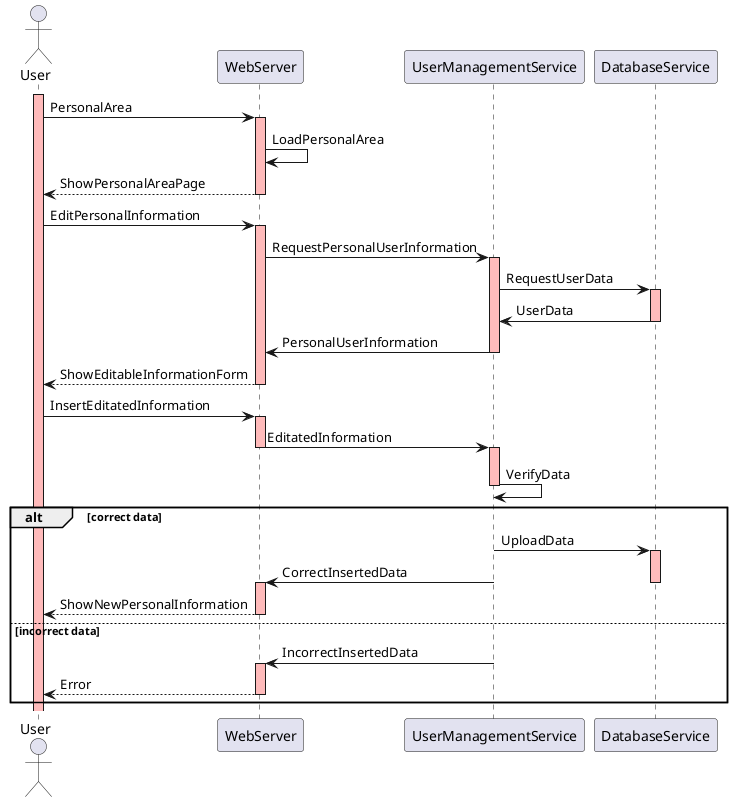 @startuml

actor User
participant WebServer
participant UserManagementService
participant DatabaseService

activate User #FFBBBB
User -> WebServer: PersonalArea
activate WebServer #FFBBBB
WebServer -> WebServer: LoadPersonalArea
WebServer --> User: ShowPersonalAreaPage
deactivate WebServer
User -> WebServer: EditPersonalInformation
activate WebServer #FFBBBB
WebServer -> UserManagementService: RequestPersonalUserInformation
activate UserManagementService #FFBBBB
UserManagementService -> DatabaseService: RequestUserData
activate DatabaseService #FFBBBB
DatabaseService -> UserManagementService: UserData
deactivate DatabaseService
UserManagementService -> WebServer: PersonalUserInformation
deactivate UserManagementService
WebServer --> User: ShowEditableInformationForm
deactivate WebServer
User -> WebServer: InsertEditatedInformation
activate WebServer #FFBBBB
WebServer -> UserManagementService: EditatedInformation
deactivate WebServer
activate UserManagementService #FFBBBB
UserManagementService -> UserManagementService: VerifyData
deactivate UserManagementService

alt correct data
  UserManagementService -> DatabaseService: UploadData
  activate DatabaseService #FFBBBB
  UserManagementService -> WebServer: CorrectInsertedData
  deactivate DatabaseService
  activate WebServer #FFBBBB
  WebServer --> User: ShowNewPersonalInformation
  deactivate WebServer
else incorrect data
  UserManagementService -> WebServer: IncorrectInsertedData
  activate WebServer #FFBBBB
  WebServer --> User: Error
  deactivate WebServer
end

@enduml
